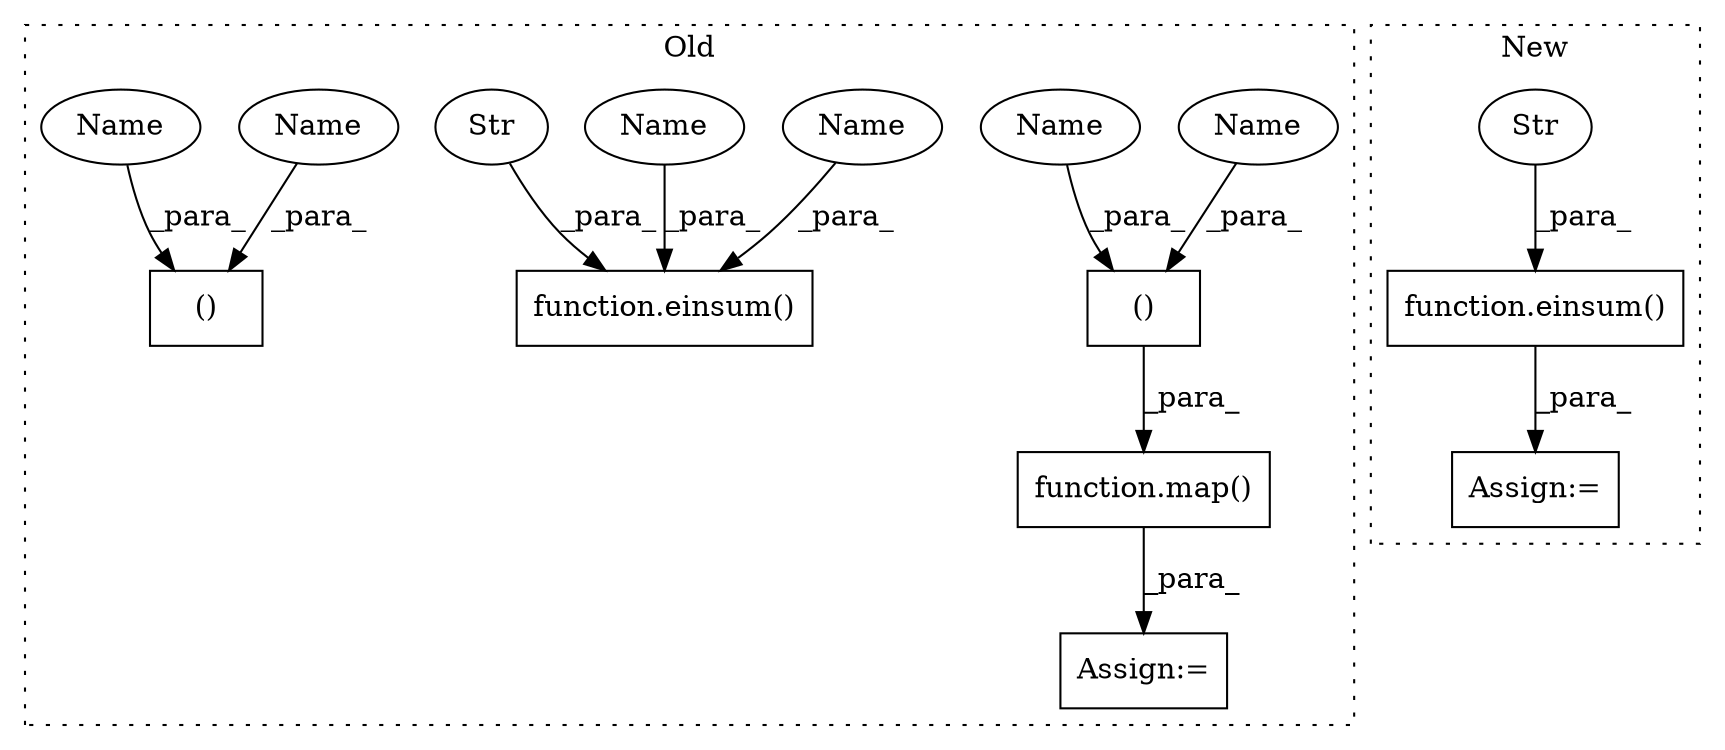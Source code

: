 digraph G {
subgraph cluster0 {
1 [label="function.map()" a="75" s="7400,7418" l="4,1" shape="box"];
3 [label="()" a="54" s="7414" l="3" shape="box"];
5 [label="()" a="54" s="7394" l="3" shape="box"];
7 [label="Assign:=" a="68" s="7394" l="6" shape="box"];
8 [label="function.einsum()" a="75" s="7435,7477" l="7,1" shape="box"];
9 [label="Str" a="66" s="7442" l="29" shape="ellipse"];
10 [label="Name" a="87" s="7416" l="1" shape="ellipse"];
11 [label="Name" a="87" s="7396" l="1" shape="ellipse"];
12 [label="Name" a="87" s="7476" l="1" shape="ellipse"];
13 [label="Name" a="87" s="7413" l="1" shape="ellipse"];
14 [label="Name" a="87" s="7393" l="1" shape="ellipse"];
15 [label="Name" a="87" s="7473" l="1" shape="ellipse"];
label = "Old";
style="dotted";
}
subgraph cluster1 {
2 [label="function.einsum()" a="75" s="7375,7417" l="7,1" shape="box"];
4 [label="Str" a="66" s="7382" l="29" shape="ellipse"];
6 [label="Assign:=" a="68" s="7372" l="3" shape="box"];
label = "New";
style="dotted";
}
1 -> 7 [label="_para_"];
2 -> 6 [label="_para_"];
3 -> 1 [label="_para_"];
4 -> 2 [label="_para_"];
9 -> 8 [label="_para_"];
10 -> 3 [label="_para_"];
11 -> 5 [label="_para_"];
12 -> 8 [label="_para_"];
13 -> 3 [label="_para_"];
14 -> 5 [label="_para_"];
15 -> 8 [label="_para_"];
}